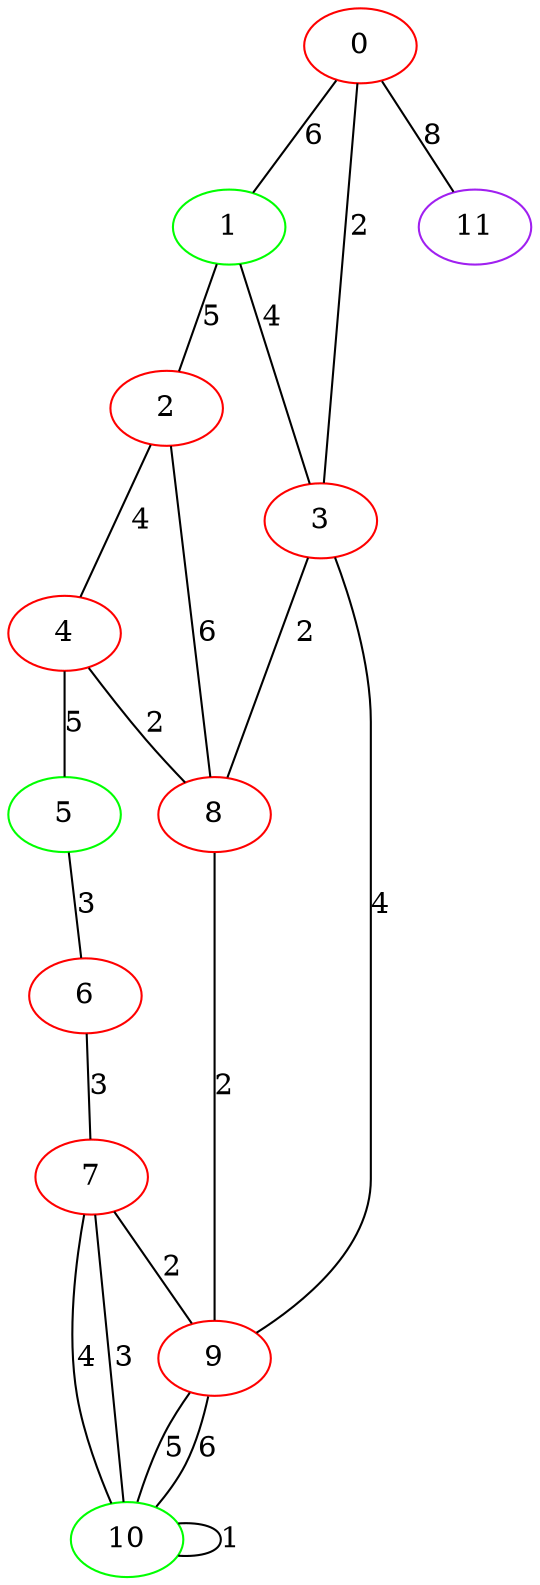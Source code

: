 graph "" {
0 [color=red, weight=1];
1 [color=green, weight=2];
2 [color=red, weight=1];
3 [color=red, weight=1];
4 [color=red, weight=1];
5 [color=green, weight=2];
6 [color=red, weight=1];
7 [color=red, weight=1];
8 [color=red, weight=1];
9 [color=red, weight=1];
10 [color=green, weight=2];
11 [color=purple, weight=4];
0 -- 11  [key=0, label=8];
0 -- 1  [key=0, label=6];
0 -- 3  [key=0, label=2];
1 -- 2  [key=0, label=5];
1 -- 3  [key=0, label=4];
2 -- 8  [key=0, label=6];
2 -- 4  [key=0, label=4];
3 -- 8  [key=0, label=2];
3 -- 9  [key=0, label=4];
4 -- 8  [key=0, label=2];
4 -- 5  [key=0, label=5];
5 -- 6  [key=0, label=3];
6 -- 7  [key=0, label=3];
7 -- 9  [key=0, label=2];
7 -- 10  [key=0, label=3];
7 -- 10  [key=1, label=4];
8 -- 9  [key=0, label=2];
9 -- 10  [key=0, label=5];
9 -- 10  [key=1, label=6];
10 -- 10  [key=0, label=1];
}
